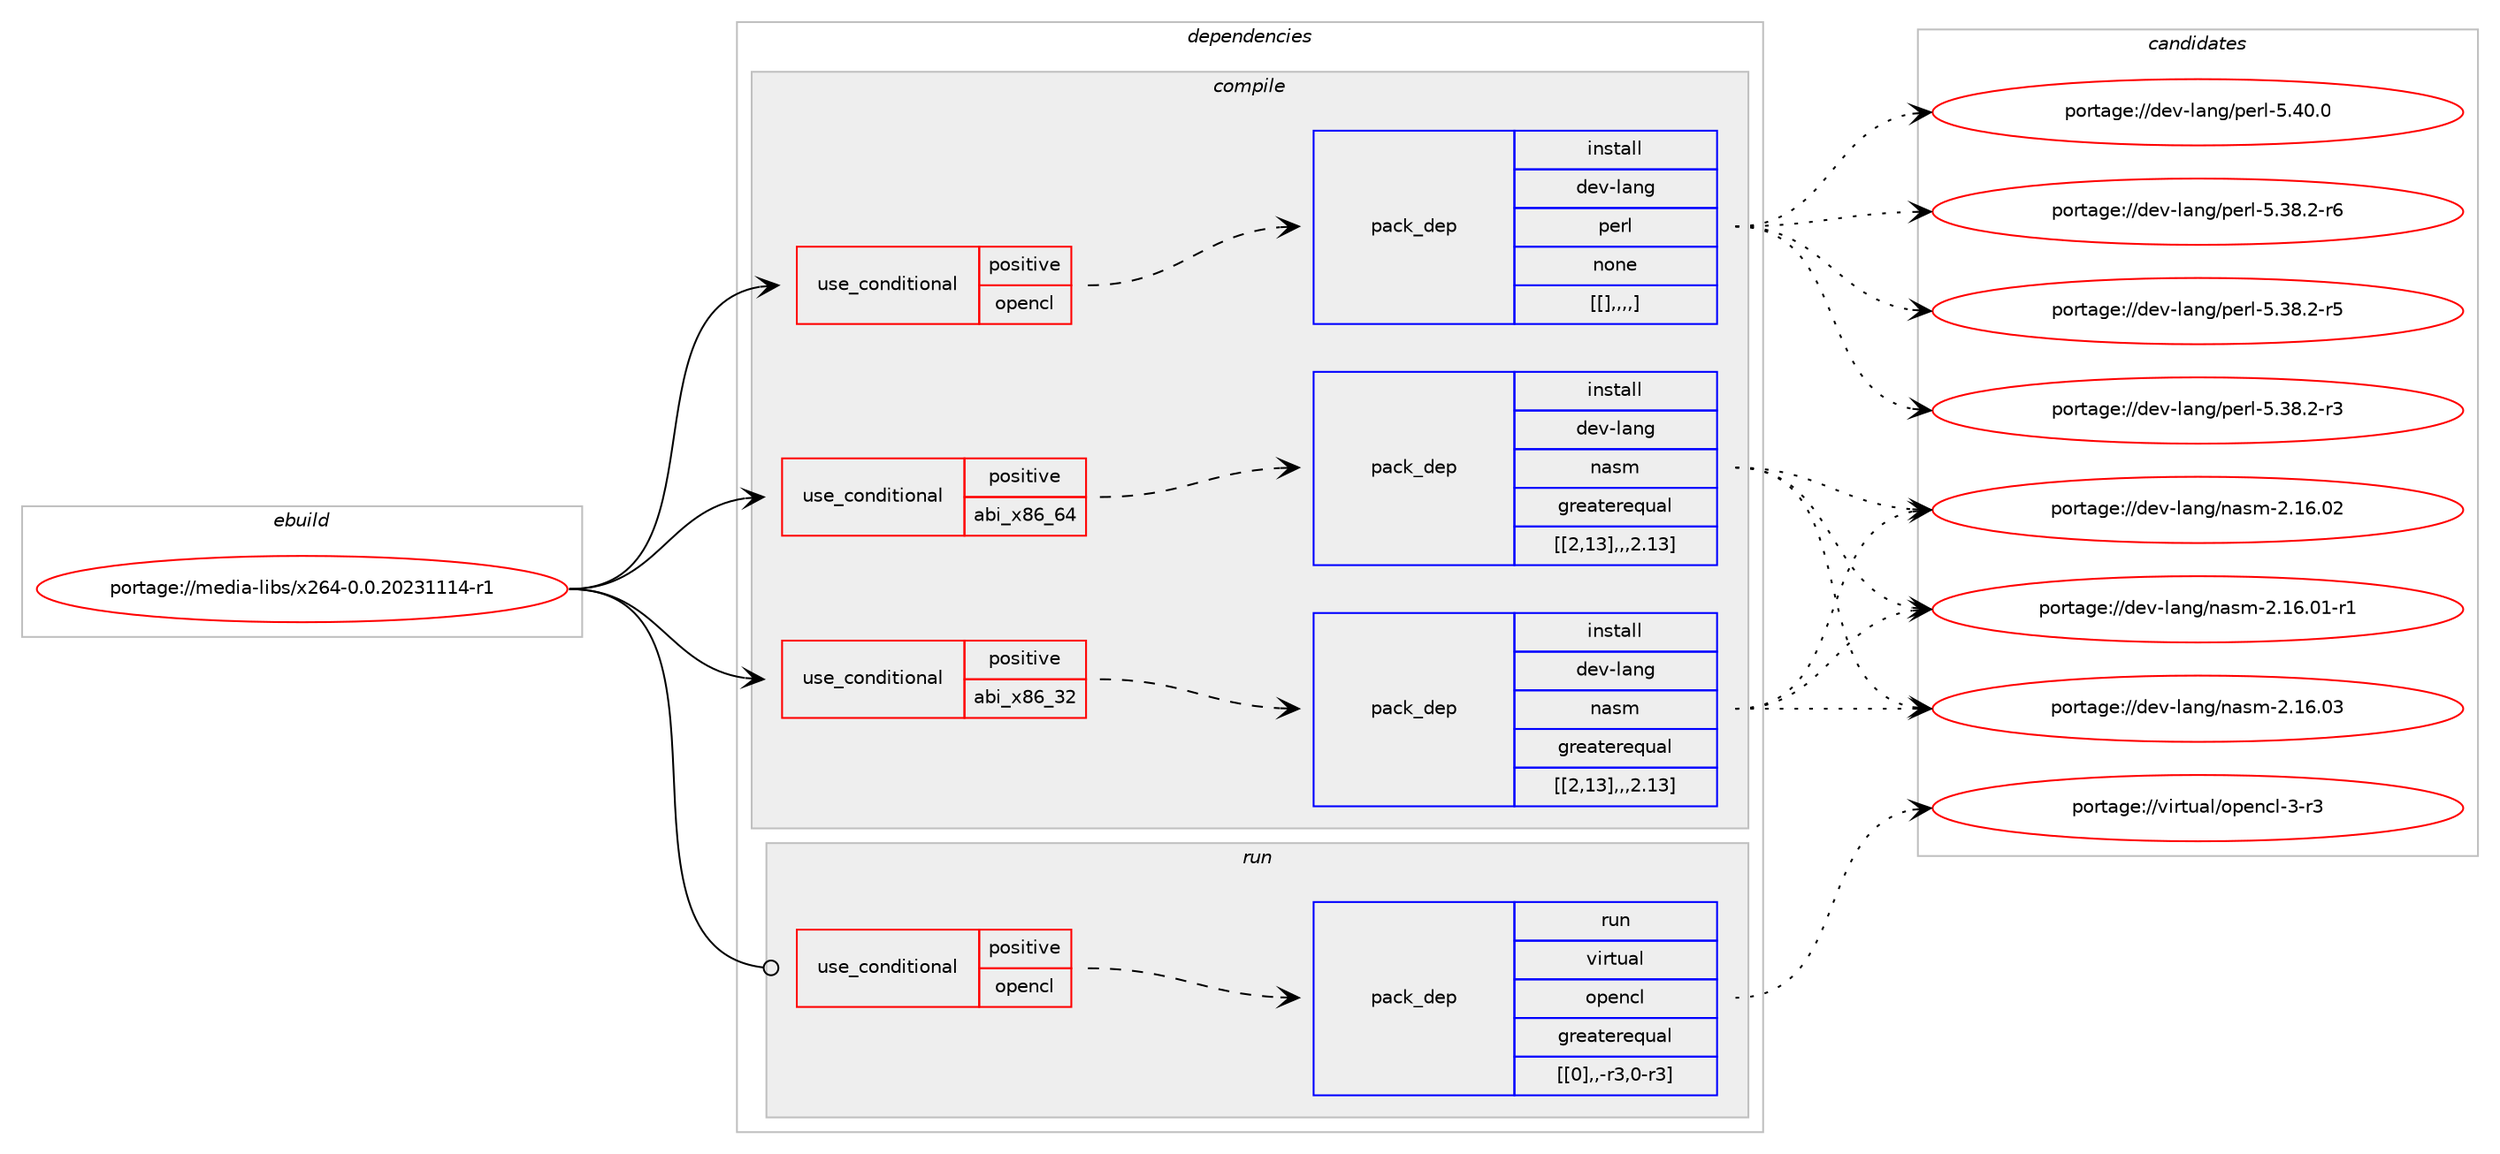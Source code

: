 digraph prolog {

# *************
# Graph options
# *************

newrank=true;
concentrate=true;
compound=true;
graph [rankdir=LR,fontname=Helvetica,fontsize=10,ranksep=1.5];#, ranksep=2.5, nodesep=0.2];
edge  [arrowhead=vee];
node  [fontname=Helvetica,fontsize=10];

# **********
# The ebuild
# **********

subgraph cluster_leftcol {
color=gray;
label=<<i>ebuild</i>>;
id [label="portage://media-libs/x264-0.0.20231114-r1", color=red, width=4, href="../media-libs/x264-0.0.20231114-r1.svg"];
}

# ****************
# The dependencies
# ****************

subgraph cluster_midcol {
color=gray;
label=<<i>dependencies</i>>;
subgraph cluster_compile {
fillcolor="#eeeeee";
style=filled;
label=<<i>compile</i>>;
subgraph cond81836 {
dependency323741 [label=<<TABLE BORDER="0" CELLBORDER="1" CELLSPACING="0" CELLPADDING="4"><TR><TD ROWSPAN="3" CELLPADDING="10">use_conditional</TD></TR><TR><TD>positive</TD></TR><TR><TD>abi_x86_32</TD></TR></TABLE>>, shape=none, color=red];
subgraph pack239361 {
dependency323742 [label=<<TABLE BORDER="0" CELLBORDER="1" CELLSPACING="0" CELLPADDING="4" WIDTH="220"><TR><TD ROWSPAN="6" CELLPADDING="30">pack_dep</TD></TR><TR><TD WIDTH="110">install</TD></TR><TR><TD>dev-lang</TD></TR><TR><TD>nasm</TD></TR><TR><TD>greaterequal</TD></TR><TR><TD>[[2,13],,,2.13]</TD></TR></TABLE>>, shape=none, color=blue];
}
dependency323741:e -> dependency323742:w [weight=20,style="dashed",arrowhead="vee"];
}
id:e -> dependency323741:w [weight=20,style="solid",arrowhead="vee"];
subgraph cond81837 {
dependency323743 [label=<<TABLE BORDER="0" CELLBORDER="1" CELLSPACING="0" CELLPADDING="4"><TR><TD ROWSPAN="3" CELLPADDING="10">use_conditional</TD></TR><TR><TD>positive</TD></TR><TR><TD>abi_x86_64</TD></TR></TABLE>>, shape=none, color=red];
subgraph pack239362 {
dependency323744 [label=<<TABLE BORDER="0" CELLBORDER="1" CELLSPACING="0" CELLPADDING="4" WIDTH="220"><TR><TD ROWSPAN="6" CELLPADDING="30">pack_dep</TD></TR><TR><TD WIDTH="110">install</TD></TR><TR><TD>dev-lang</TD></TR><TR><TD>nasm</TD></TR><TR><TD>greaterequal</TD></TR><TR><TD>[[2,13],,,2.13]</TD></TR></TABLE>>, shape=none, color=blue];
}
dependency323743:e -> dependency323744:w [weight=20,style="dashed",arrowhead="vee"];
}
id:e -> dependency323743:w [weight=20,style="solid",arrowhead="vee"];
subgraph cond81838 {
dependency323745 [label=<<TABLE BORDER="0" CELLBORDER="1" CELLSPACING="0" CELLPADDING="4"><TR><TD ROWSPAN="3" CELLPADDING="10">use_conditional</TD></TR><TR><TD>positive</TD></TR><TR><TD>opencl</TD></TR></TABLE>>, shape=none, color=red];
subgraph pack239363 {
dependency323746 [label=<<TABLE BORDER="0" CELLBORDER="1" CELLSPACING="0" CELLPADDING="4" WIDTH="220"><TR><TD ROWSPAN="6" CELLPADDING="30">pack_dep</TD></TR><TR><TD WIDTH="110">install</TD></TR><TR><TD>dev-lang</TD></TR><TR><TD>perl</TD></TR><TR><TD>none</TD></TR><TR><TD>[[],,,,]</TD></TR></TABLE>>, shape=none, color=blue];
}
dependency323745:e -> dependency323746:w [weight=20,style="dashed",arrowhead="vee"];
}
id:e -> dependency323745:w [weight=20,style="solid",arrowhead="vee"];
}
subgraph cluster_compileandrun {
fillcolor="#eeeeee";
style=filled;
label=<<i>compile and run</i>>;
}
subgraph cluster_run {
fillcolor="#eeeeee";
style=filled;
label=<<i>run</i>>;
subgraph cond81839 {
dependency323747 [label=<<TABLE BORDER="0" CELLBORDER="1" CELLSPACING="0" CELLPADDING="4"><TR><TD ROWSPAN="3" CELLPADDING="10">use_conditional</TD></TR><TR><TD>positive</TD></TR><TR><TD>opencl</TD></TR></TABLE>>, shape=none, color=red];
subgraph pack239364 {
dependency323748 [label=<<TABLE BORDER="0" CELLBORDER="1" CELLSPACING="0" CELLPADDING="4" WIDTH="220"><TR><TD ROWSPAN="6" CELLPADDING="30">pack_dep</TD></TR><TR><TD WIDTH="110">run</TD></TR><TR><TD>virtual</TD></TR><TR><TD>opencl</TD></TR><TR><TD>greaterequal</TD></TR><TR><TD>[[0],,-r3,0-r3]</TD></TR></TABLE>>, shape=none, color=blue];
}
dependency323747:e -> dependency323748:w [weight=20,style="dashed",arrowhead="vee"];
}
id:e -> dependency323747:w [weight=20,style="solid",arrowhead="odot"];
}
}

# **************
# The candidates
# **************

subgraph cluster_choices {
rank=same;
color=gray;
label=<<i>candidates</i>>;

subgraph choice239361 {
color=black;
nodesep=1;
choice100101118451089711010347110971151094550464954464851 [label="portage://dev-lang/nasm-2.16.03", color=red, width=4,href="../dev-lang/nasm-2.16.03.svg"];
choice100101118451089711010347110971151094550464954464850 [label="portage://dev-lang/nasm-2.16.02", color=red, width=4,href="../dev-lang/nasm-2.16.02.svg"];
choice1001011184510897110103471109711510945504649544648494511449 [label="portage://dev-lang/nasm-2.16.01-r1", color=red, width=4,href="../dev-lang/nasm-2.16.01-r1.svg"];
dependency323742:e -> choice100101118451089711010347110971151094550464954464851:w [style=dotted,weight="100"];
dependency323742:e -> choice100101118451089711010347110971151094550464954464850:w [style=dotted,weight="100"];
dependency323742:e -> choice1001011184510897110103471109711510945504649544648494511449:w [style=dotted,weight="100"];
}
subgraph choice239362 {
color=black;
nodesep=1;
choice100101118451089711010347110971151094550464954464851 [label="portage://dev-lang/nasm-2.16.03", color=red, width=4,href="../dev-lang/nasm-2.16.03.svg"];
choice100101118451089711010347110971151094550464954464850 [label="portage://dev-lang/nasm-2.16.02", color=red, width=4,href="../dev-lang/nasm-2.16.02.svg"];
choice1001011184510897110103471109711510945504649544648494511449 [label="portage://dev-lang/nasm-2.16.01-r1", color=red, width=4,href="../dev-lang/nasm-2.16.01-r1.svg"];
dependency323744:e -> choice100101118451089711010347110971151094550464954464851:w [style=dotted,weight="100"];
dependency323744:e -> choice100101118451089711010347110971151094550464954464850:w [style=dotted,weight="100"];
dependency323744:e -> choice1001011184510897110103471109711510945504649544648494511449:w [style=dotted,weight="100"];
}
subgraph choice239363 {
color=black;
nodesep=1;
choice10010111845108971101034711210111410845534652484648 [label="portage://dev-lang/perl-5.40.0", color=red, width=4,href="../dev-lang/perl-5.40.0.svg"];
choice100101118451089711010347112101114108455346515646504511454 [label="portage://dev-lang/perl-5.38.2-r6", color=red, width=4,href="../dev-lang/perl-5.38.2-r6.svg"];
choice100101118451089711010347112101114108455346515646504511453 [label="portage://dev-lang/perl-5.38.2-r5", color=red, width=4,href="../dev-lang/perl-5.38.2-r5.svg"];
choice100101118451089711010347112101114108455346515646504511451 [label="portage://dev-lang/perl-5.38.2-r3", color=red, width=4,href="../dev-lang/perl-5.38.2-r3.svg"];
dependency323746:e -> choice10010111845108971101034711210111410845534652484648:w [style=dotted,weight="100"];
dependency323746:e -> choice100101118451089711010347112101114108455346515646504511454:w [style=dotted,weight="100"];
dependency323746:e -> choice100101118451089711010347112101114108455346515646504511453:w [style=dotted,weight="100"];
dependency323746:e -> choice100101118451089711010347112101114108455346515646504511451:w [style=dotted,weight="100"];
}
subgraph choice239364 {
color=black;
nodesep=1;
choice11810511411611797108471111121011109910845514511451 [label="portage://virtual/opencl-3-r3", color=red, width=4,href="../virtual/opencl-3-r3.svg"];
dependency323748:e -> choice11810511411611797108471111121011109910845514511451:w [style=dotted,weight="100"];
}
}

}
